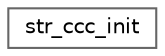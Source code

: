 digraph "Graphical Class Hierarchy"
{
 // LATEX_PDF_SIZE
  bgcolor="transparent";
  edge [fontname=Helvetica,fontsize=10,labelfontname=Helvetica,labelfontsize=10];
  node [fontname=Helvetica,fontsize=10,shape=box,height=0.2,width=0.4];
  rankdir="LR";
  Node0 [id="Node000000",label="str_ccc_init",height=0.2,width=0.4,color="grey40", fillcolor="white", style="filled",URL="$structstr__ccc__init.html",tooltip=" "];
}
